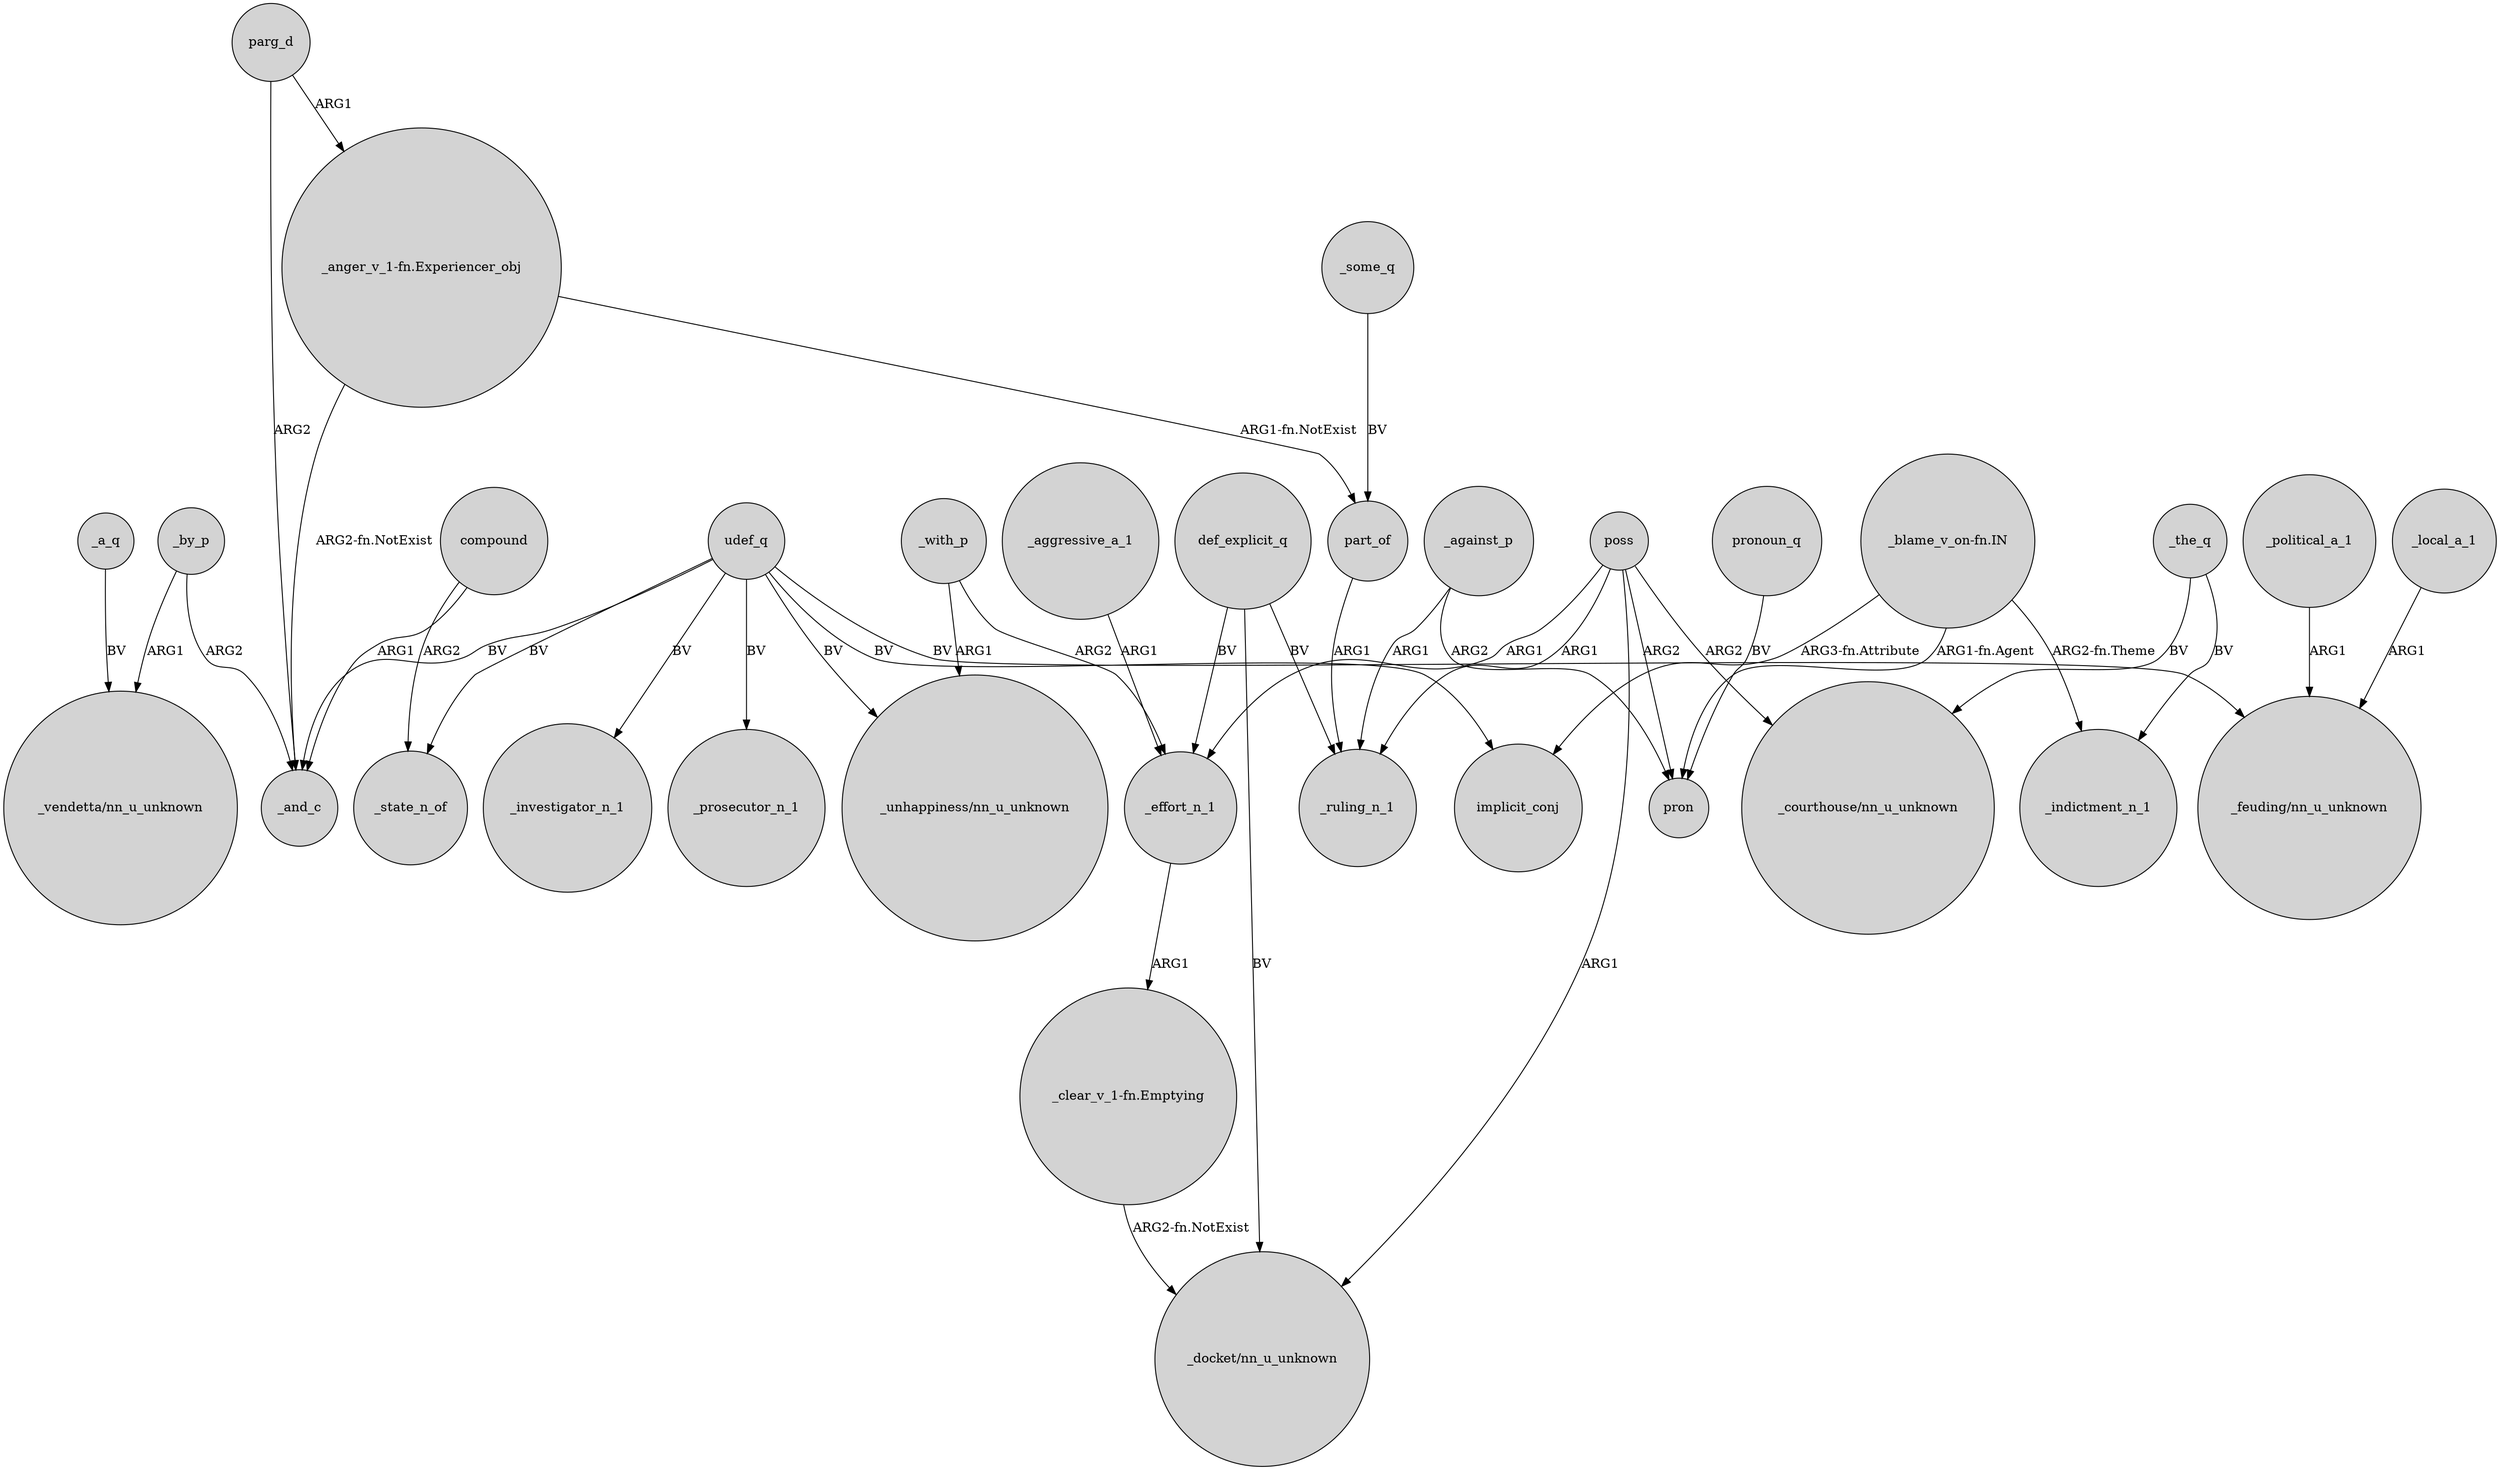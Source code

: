 digraph {
	node [shape=circle style=filled]
	parg_d -> "_anger_v_1-fn.Experiencer_obj" [label=ARG1]
	_the_q -> "_courthouse/nn_u_unknown" [label=BV]
	poss -> pron [label=ARG2]
	poss -> "_courthouse/nn_u_unknown" [label=ARG2]
	def_explicit_q -> "_docket/nn_u_unknown" [label=BV]
	_with_p -> "_unhappiness/nn_u_unknown" [label=ARG1]
	udef_q -> "_feuding/nn_u_unknown" [label=BV]
	_a_q -> "_vendetta/nn_u_unknown" [label=BV]
	"_anger_v_1-fn.Experiencer_obj" -> _and_c [label="ARG2-fn.NotExist"]
	poss -> "_docket/nn_u_unknown" [label=ARG1]
	poss -> _ruling_n_1 [label=ARG1]
	udef_q -> _state_n_of [label=BV]
	_against_p -> pron [label=ARG2]
	_political_a_1 -> "_feuding/nn_u_unknown" [label=ARG1]
	compound -> _state_n_of [label=ARG2]
	udef_q -> implicit_conj [label=BV]
	"_clear_v_1-fn.Emptying" -> "_docket/nn_u_unknown" [label="ARG2-fn.NotExist"]
	parg_d -> _and_c [label=ARG2]
	udef_q -> _prosecutor_n_1 [label=BV]
	_with_p -> _effort_n_1 [label=ARG2]
	_some_q -> part_of [label=BV]
	_by_p -> _and_c [label=ARG2]
	pronoun_q -> pron [label=BV]
	_effort_n_1 -> "_clear_v_1-fn.Emptying" [label=ARG1]
	_the_q -> _indictment_n_1 [label=BV]
	"_anger_v_1-fn.Experiencer_obj" -> part_of [label="ARG1-fn.NotExist"]
	"_blame_v_on-fn.IN" -> implicit_conj [label="ARG3-fn.Attribute"]
	_against_p -> _ruling_n_1 [label=ARG1]
	compound -> _and_c [label=ARG1]
	_by_p -> "_vendetta/nn_u_unknown" [label=ARG1]
	def_explicit_q -> _effort_n_1 [label=BV]
	poss -> _effort_n_1 [label=ARG1]
	"_blame_v_on-fn.IN" -> pron [label="ARG1-fn.Agent"]
	"_blame_v_on-fn.IN" -> _indictment_n_1 [label="ARG2-fn.Theme"]
	part_of -> _ruling_n_1 [label=ARG1]
	udef_q -> _investigator_n_1 [label=BV]
	_local_a_1 -> "_feuding/nn_u_unknown" [label=ARG1]
	udef_q -> _and_c [label=BV]
	_aggressive_a_1 -> _effort_n_1 [label=ARG1]
	udef_q -> "_unhappiness/nn_u_unknown" [label=BV]
	def_explicit_q -> _ruling_n_1 [label=BV]
}

